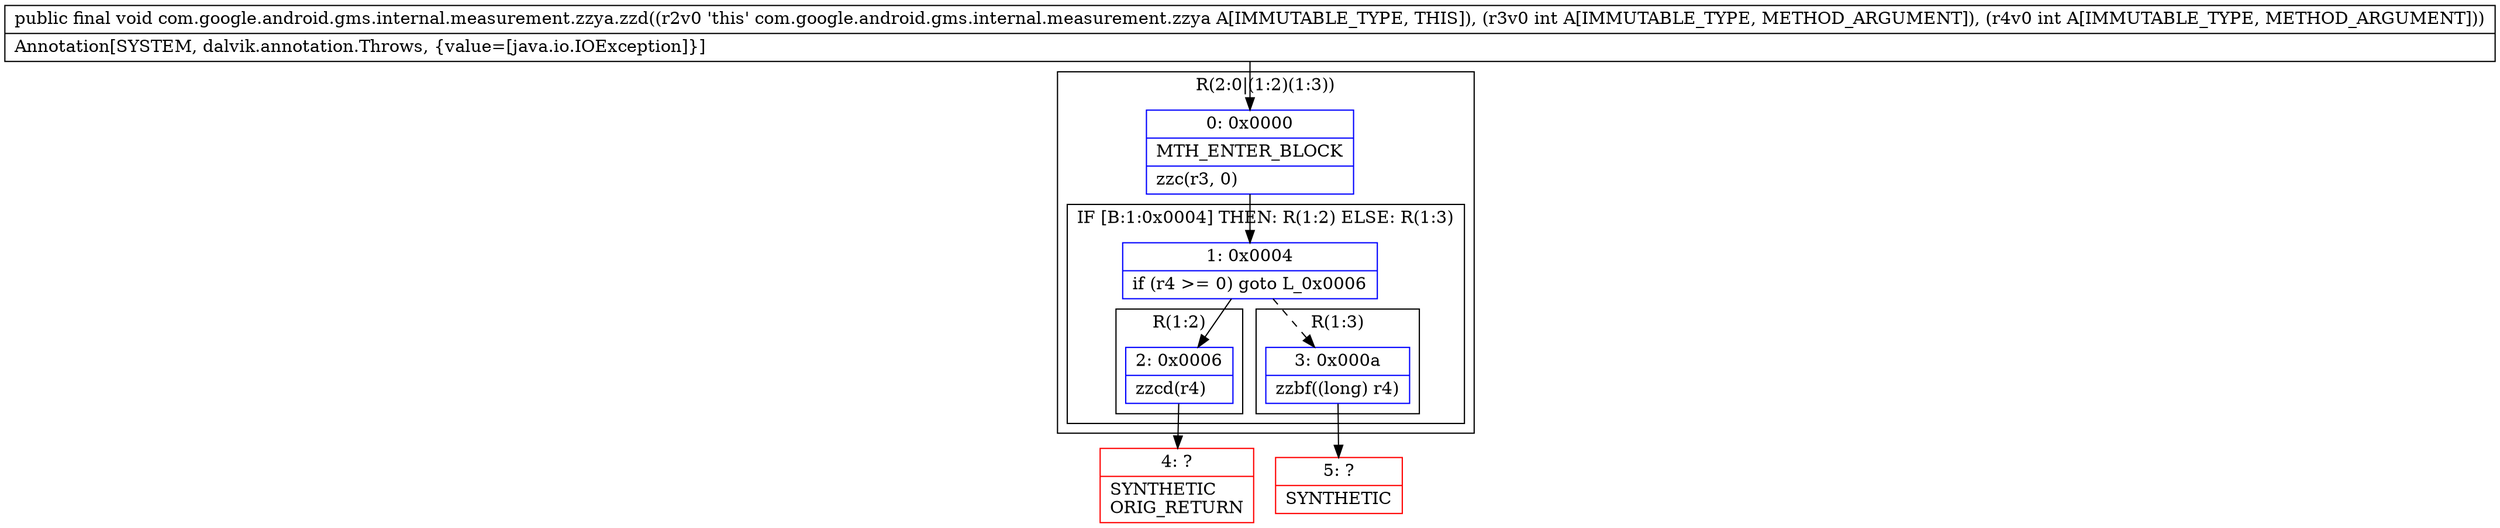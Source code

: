 digraph "CFG forcom.google.android.gms.internal.measurement.zzya.zzd(II)V" {
subgraph cluster_Region_888405218 {
label = "R(2:0|(1:2)(1:3))";
node [shape=record,color=blue];
Node_0 [shape=record,label="{0\:\ 0x0000|MTH_ENTER_BLOCK\l|zzc(r3, 0)\l}"];
subgraph cluster_IfRegion_1936165808 {
label = "IF [B:1:0x0004] THEN: R(1:2) ELSE: R(1:3)";
node [shape=record,color=blue];
Node_1 [shape=record,label="{1\:\ 0x0004|if (r4 \>= 0) goto L_0x0006\l}"];
subgraph cluster_Region_2110929130 {
label = "R(1:2)";
node [shape=record,color=blue];
Node_2 [shape=record,label="{2\:\ 0x0006|zzcd(r4)\l}"];
}
subgraph cluster_Region_39279746 {
label = "R(1:3)";
node [shape=record,color=blue];
Node_3 [shape=record,label="{3\:\ 0x000a|zzbf((long) r4)\l}"];
}
}
}
Node_4 [shape=record,color=red,label="{4\:\ ?|SYNTHETIC\lORIG_RETURN\l}"];
Node_5 [shape=record,color=red,label="{5\:\ ?|SYNTHETIC\l}"];
MethodNode[shape=record,label="{public final void com.google.android.gms.internal.measurement.zzya.zzd((r2v0 'this' com.google.android.gms.internal.measurement.zzya A[IMMUTABLE_TYPE, THIS]), (r3v0 int A[IMMUTABLE_TYPE, METHOD_ARGUMENT]), (r4v0 int A[IMMUTABLE_TYPE, METHOD_ARGUMENT]))  | Annotation[SYSTEM, dalvik.annotation.Throws, \{value=[java.io.IOException]\}]\l}"];
MethodNode -> Node_0;
Node_0 -> Node_1;
Node_1 -> Node_2;
Node_1 -> Node_3[style=dashed];
Node_2 -> Node_4;
Node_3 -> Node_5;
}


